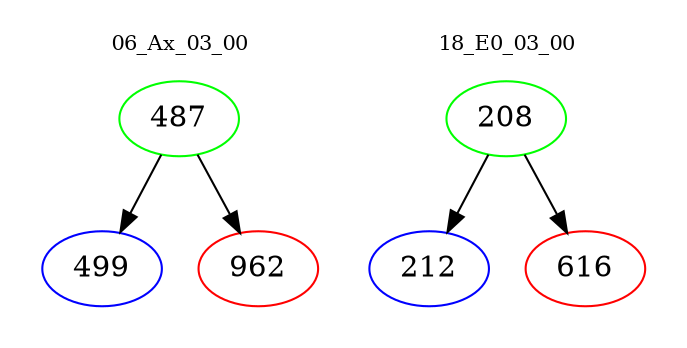 digraph{
subgraph cluster_0 {
color = white
label = "06_Ax_03_00";
fontsize=10;
T0_487 [label="487", color="green"]
T0_487 -> T0_499 [color="black"]
T0_499 [label="499", color="blue"]
T0_487 -> T0_962 [color="black"]
T0_962 [label="962", color="red"]
}
subgraph cluster_1 {
color = white
label = "18_E0_03_00";
fontsize=10;
T1_208 [label="208", color="green"]
T1_208 -> T1_212 [color="black"]
T1_212 [label="212", color="blue"]
T1_208 -> T1_616 [color="black"]
T1_616 [label="616", color="red"]
}
}
